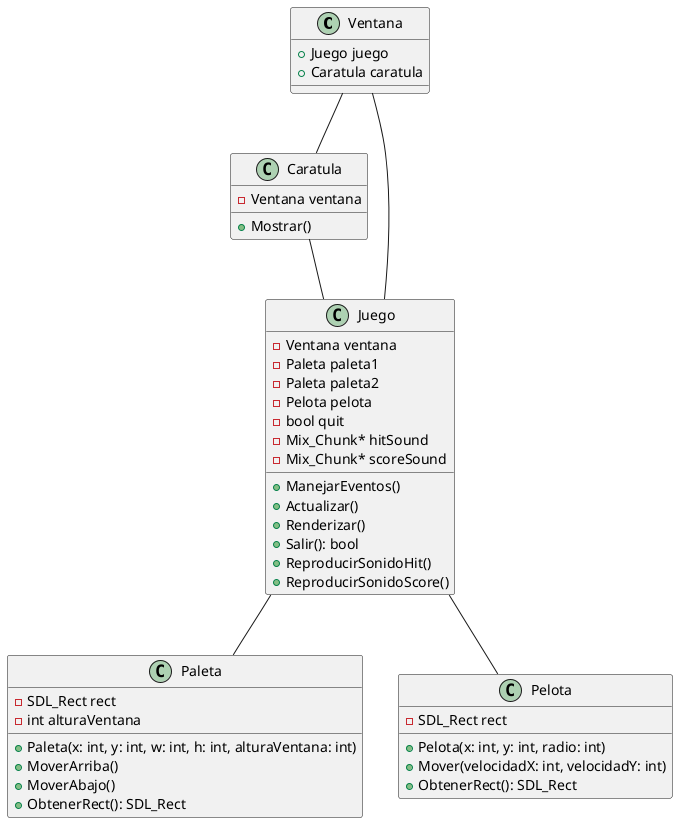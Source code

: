 @startuml PongGame

class Ventana {
  + Juego juego
  + Caratula caratula
}

class Caratula {
  - Ventana ventana
  + Mostrar()
}

class Juego {
  - Ventana ventana
  - Paleta paleta1
  - Paleta paleta2
  - Pelota pelota
  - bool quit
  - Mix_Chunk* hitSound
  - Mix_Chunk* scoreSound
  + ManejarEventos()
  + Actualizar()
  + Renderizar()
  + Salir(): bool
  + ReproducirSonidoHit()
  + ReproducirSonidoScore()
}

class Paleta {
  - SDL_Rect rect
  - int alturaVentana
  + Paleta(x: int, y: int, w: int, h: int, alturaVentana: int)
  + MoverArriba()
  + MoverAbajo()
  + ObtenerRect(): SDL_Rect
}

class Pelota {
  - SDL_Rect rect
  + Pelota(x: int, y: int, radio: int)
  + Mover(velocidadX: int, velocidadY: int)
  + ObtenerRect(): SDL_Rect
}

Ventana -- Caratula
Ventana -- Juego
Juego -- Paleta
Juego -- Pelota
Caratula -- Juego

@enduml
